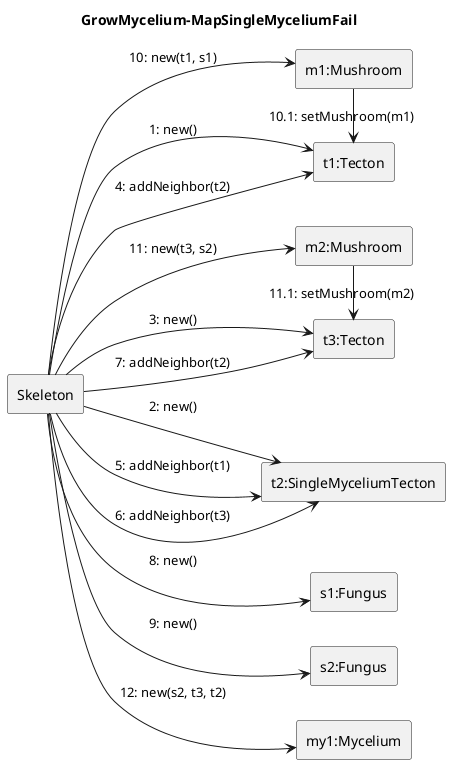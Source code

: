 @startuml
'skinparam linestyle ortho
left to right direction
title GrowMycelium-MapSingleMyceliumFail

rectangle Skeleton

rectangle "t1:Tecton" as t1
rectangle "t2:SingleMyceliumTecton" as t2
rectangle "t3:Tecton" as t3
rectangle "s1:Fungus" as s1
rectangle "s2:Fungus" as s2
rectangle "m1:Mushroom" as m1
rectangle "m2:Mushroom" as m2
rectangle "my1:Mycelium" as my1

Skeleton --> t1 : "1: new()"
Skeleton --> t2 : "2: new()"
Skeleton --> t3 : "3: new()"
Skeleton --> t1 : "4: addNeighbor(t2)"
Skeleton --> t2 : "5: addNeighbor(t1)"
Skeleton --> t2 : "6: addNeighbor(t3)"
Skeleton --> t3 : "7: addNeighbor(t2)"
Skeleton --> s1 : "8: new()"
Skeleton --> s2 : "9: new()"
Skeleton --> m1 : "10: new(t1, s1)"
m1 -> t1 : "10.1: setMushroom(m1)"
Skeleton --> m2 : "11: new(t3, s2)"
m2 -> t3 : "11.1: setMushroom(m2)"
Skeleton --> my1 : "12: new(s2, t3, t2)"

@enduml
